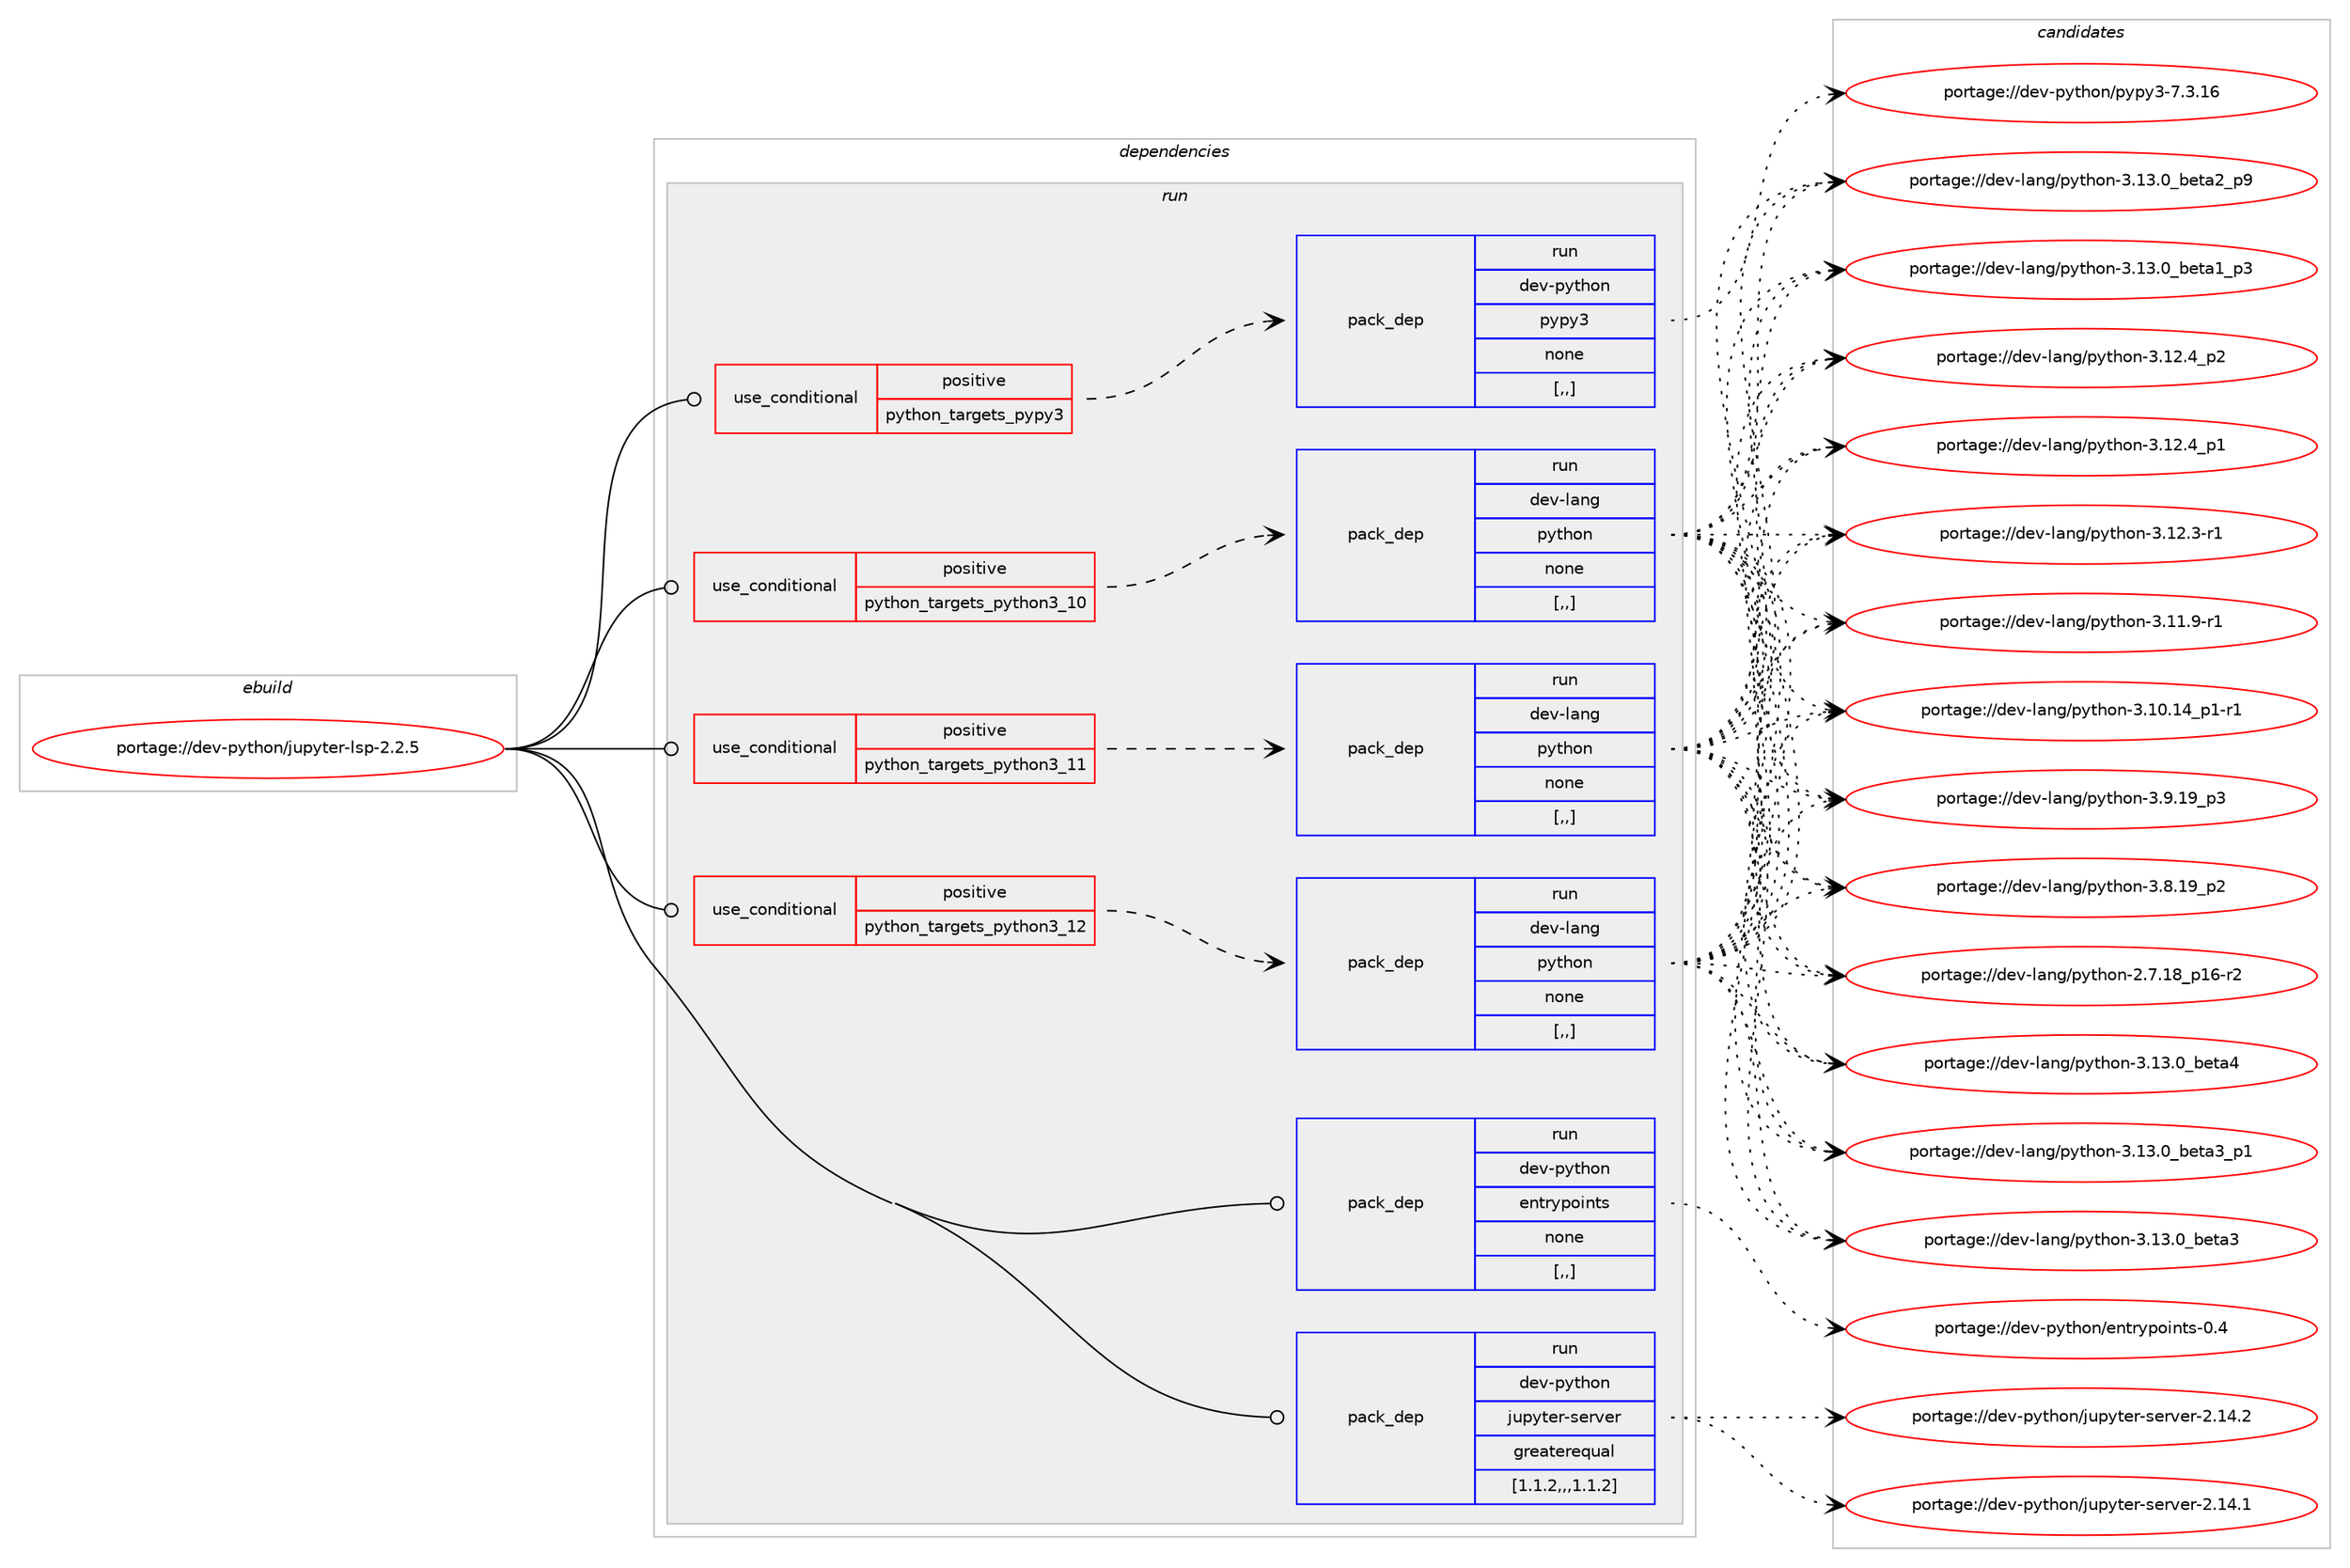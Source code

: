 digraph prolog {

# *************
# Graph options
# *************

newrank=true;
concentrate=true;
compound=true;
graph [rankdir=LR,fontname=Helvetica,fontsize=10,ranksep=1.5];#, ranksep=2.5, nodesep=0.2];
edge  [arrowhead=vee];
node  [fontname=Helvetica,fontsize=10];

# **********
# The ebuild
# **********

subgraph cluster_leftcol {
color=gray;
label=<<i>ebuild</i>>;
id [label="portage://dev-python/jupyter-lsp-2.2.5", color=red, width=4, href="../dev-python/jupyter-lsp-2.2.5.svg"];
}

# ****************
# The dependencies
# ****************

subgraph cluster_midcol {
color=gray;
label=<<i>dependencies</i>>;
subgraph cluster_compile {
fillcolor="#eeeeee";
style=filled;
label=<<i>compile</i>>;
}
subgraph cluster_compileandrun {
fillcolor="#eeeeee";
style=filled;
label=<<i>compile and run</i>>;
}
subgraph cluster_run {
fillcolor="#eeeeee";
style=filled;
label=<<i>run</i>>;
subgraph cond34323 {
dependency150076 [label=<<TABLE BORDER="0" CELLBORDER="1" CELLSPACING="0" CELLPADDING="4"><TR><TD ROWSPAN="3" CELLPADDING="10">use_conditional</TD></TR><TR><TD>positive</TD></TR><TR><TD>python_targets_pypy3</TD></TR></TABLE>>, shape=none, color=red];
subgraph pack114500 {
dependency150077 [label=<<TABLE BORDER="0" CELLBORDER="1" CELLSPACING="0" CELLPADDING="4" WIDTH="220"><TR><TD ROWSPAN="6" CELLPADDING="30">pack_dep</TD></TR><TR><TD WIDTH="110">run</TD></TR><TR><TD>dev-python</TD></TR><TR><TD>pypy3</TD></TR><TR><TD>none</TD></TR><TR><TD>[,,]</TD></TR></TABLE>>, shape=none, color=blue];
}
dependency150076:e -> dependency150077:w [weight=20,style="dashed",arrowhead="vee"];
}
id:e -> dependency150076:w [weight=20,style="solid",arrowhead="odot"];
subgraph cond34324 {
dependency150078 [label=<<TABLE BORDER="0" CELLBORDER="1" CELLSPACING="0" CELLPADDING="4"><TR><TD ROWSPAN="3" CELLPADDING="10">use_conditional</TD></TR><TR><TD>positive</TD></TR><TR><TD>python_targets_python3_10</TD></TR></TABLE>>, shape=none, color=red];
subgraph pack114501 {
dependency150079 [label=<<TABLE BORDER="0" CELLBORDER="1" CELLSPACING="0" CELLPADDING="4" WIDTH="220"><TR><TD ROWSPAN="6" CELLPADDING="30">pack_dep</TD></TR><TR><TD WIDTH="110">run</TD></TR><TR><TD>dev-lang</TD></TR><TR><TD>python</TD></TR><TR><TD>none</TD></TR><TR><TD>[,,]</TD></TR></TABLE>>, shape=none, color=blue];
}
dependency150078:e -> dependency150079:w [weight=20,style="dashed",arrowhead="vee"];
}
id:e -> dependency150078:w [weight=20,style="solid",arrowhead="odot"];
subgraph cond34325 {
dependency150080 [label=<<TABLE BORDER="0" CELLBORDER="1" CELLSPACING="0" CELLPADDING="4"><TR><TD ROWSPAN="3" CELLPADDING="10">use_conditional</TD></TR><TR><TD>positive</TD></TR><TR><TD>python_targets_python3_11</TD></TR></TABLE>>, shape=none, color=red];
subgraph pack114502 {
dependency150081 [label=<<TABLE BORDER="0" CELLBORDER="1" CELLSPACING="0" CELLPADDING="4" WIDTH="220"><TR><TD ROWSPAN="6" CELLPADDING="30">pack_dep</TD></TR><TR><TD WIDTH="110">run</TD></TR><TR><TD>dev-lang</TD></TR><TR><TD>python</TD></TR><TR><TD>none</TD></TR><TR><TD>[,,]</TD></TR></TABLE>>, shape=none, color=blue];
}
dependency150080:e -> dependency150081:w [weight=20,style="dashed",arrowhead="vee"];
}
id:e -> dependency150080:w [weight=20,style="solid",arrowhead="odot"];
subgraph cond34326 {
dependency150082 [label=<<TABLE BORDER="0" CELLBORDER="1" CELLSPACING="0" CELLPADDING="4"><TR><TD ROWSPAN="3" CELLPADDING="10">use_conditional</TD></TR><TR><TD>positive</TD></TR><TR><TD>python_targets_python3_12</TD></TR></TABLE>>, shape=none, color=red];
subgraph pack114503 {
dependency150083 [label=<<TABLE BORDER="0" CELLBORDER="1" CELLSPACING="0" CELLPADDING="4" WIDTH="220"><TR><TD ROWSPAN="6" CELLPADDING="30">pack_dep</TD></TR><TR><TD WIDTH="110">run</TD></TR><TR><TD>dev-lang</TD></TR><TR><TD>python</TD></TR><TR><TD>none</TD></TR><TR><TD>[,,]</TD></TR></TABLE>>, shape=none, color=blue];
}
dependency150082:e -> dependency150083:w [weight=20,style="dashed",arrowhead="vee"];
}
id:e -> dependency150082:w [weight=20,style="solid",arrowhead="odot"];
subgraph pack114504 {
dependency150084 [label=<<TABLE BORDER="0" CELLBORDER="1" CELLSPACING="0" CELLPADDING="4" WIDTH="220"><TR><TD ROWSPAN="6" CELLPADDING="30">pack_dep</TD></TR><TR><TD WIDTH="110">run</TD></TR><TR><TD>dev-python</TD></TR><TR><TD>entrypoints</TD></TR><TR><TD>none</TD></TR><TR><TD>[,,]</TD></TR></TABLE>>, shape=none, color=blue];
}
id:e -> dependency150084:w [weight=20,style="solid",arrowhead="odot"];
subgraph pack114505 {
dependency150085 [label=<<TABLE BORDER="0" CELLBORDER="1" CELLSPACING="0" CELLPADDING="4" WIDTH="220"><TR><TD ROWSPAN="6" CELLPADDING="30">pack_dep</TD></TR><TR><TD WIDTH="110">run</TD></TR><TR><TD>dev-python</TD></TR><TR><TD>jupyter-server</TD></TR><TR><TD>greaterequal</TD></TR><TR><TD>[1.1.2,,,1.1.2]</TD></TR></TABLE>>, shape=none, color=blue];
}
id:e -> dependency150085:w [weight=20,style="solid",arrowhead="odot"];
}
}

# **************
# The candidates
# **************

subgraph cluster_choices {
rank=same;
color=gray;
label=<<i>candidates</i>>;

subgraph choice114500 {
color=black;
nodesep=1;
choice10010111845112121116104111110471121211121215145554651464954 [label="portage://dev-python/pypy3-7.3.16", color=red, width=4,href="../dev-python/pypy3-7.3.16.svg"];
dependency150077:e -> choice10010111845112121116104111110471121211121215145554651464954:w [style=dotted,weight="100"];
}
subgraph choice114501 {
color=black;
nodesep=1;
choice1001011184510897110103471121211161041111104551464951464895981011169752 [label="portage://dev-lang/python-3.13.0_beta4", color=red, width=4,href="../dev-lang/python-3.13.0_beta4.svg"];
choice10010111845108971101034711212111610411111045514649514648959810111697519511249 [label="portage://dev-lang/python-3.13.0_beta3_p1", color=red, width=4,href="../dev-lang/python-3.13.0_beta3_p1.svg"];
choice1001011184510897110103471121211161041111104551464951464895981011169751 [label="portage://dev-lang/python-3.13.0_beta3", color=red, width=4,href="../dev-lang/python-3.13.0_beta3.svg"];
choice10010111845108971101034711212111610411111045514649514648959810111697509511257 [label="portage://dev-lang/python-3.13.0_beta2_p9", color=red, width=4,href="../dev-lang/python-3.13.0_beta2_p9.svg"];
choice10010111845108971101034711212111610411111045514649514648959810111697499511251 [label="portage://dev-lang/python-3.13.0_beta1_p3", color=red, width=4,href="../dev-lang/python-3.13.0_beta1_p3.svg"];
choice100101118451089711010347112121116104111110455146495046529511250 [label="portage://dev-lang/python-3.12.4_p2", color=red, width=4,href="../dev-lang/python-3.12.4_p2.svg"];
choice100101118451089711010347112121116104111110455146495046529511249 [label="portage://dev-lang/python-3.12.4_p1", color=red, width=4,href="../dev-lang/python-3.12.4_p1.svg"];
choice100101118451089711010347112121116104111110455146495046514511449 [label="portage://dev-lang/python-3.12.3-r1", color=red, width=4,href="../dev-lang/python-3.12.3-r1.svg"];
choice100101118451089711010347112121116104111110455146494946574511449 [label="portage://dev-lang/python-3.11.9-r1", color=red, width=4,href="../dev-lang/python-3.11.9-r1.svg"];
choice100101118451089711010347112121116104111110455146494846495295112494511449 [label="portage://dev-lang/python-3.10.14_p1-r1", color=red, width=4,href="../dev-lang/python-3.10.14_p1-r1.svg"];
choice100101118451089711010347112121116104111110455146574649579511251 [label="portage://dev-lang/python-3.9.19_p3", color=red, width=4,href="../dev-lang/python-3.9.19_p3.svg"];
choice100101118451089711010347112121116104111110455146564649579511250 [label="portage://dev-lang/python-3.8.19_p2", color=red, width=4,href="../dev-lang/python-3.8.19_p2.svg"];
choice100101118451089711010347112121116104111110455046554649569511249544511450 [label="portage://dev-lang/python-2.7.18_p16-r2", color=red, width=4,href="../dev-lang/python-2.7.18_p16-r2.svg"];
dependency150079:e -> choice1001011184510897110103471121211161041111104551464951464895981011169752:w [style=dotted,weight="100"];
dependency150079:e -> choice10010111845108971101034711212111610411111045514649514648959810111697519511249:w [style=dotted,weight="100"];
dependency150079:e -> choice1001011184510897110103471121211161041111104551464951464895981011169751:w [style=dotted,weight="100"];
dependency150079:e -> choice10010111845108971101034711212111610411111045514649514648959810111697509511257:w [style=dotted,weight="100"];
dependency150079:e -> choice10010111845108971101034711212111610411111045514649514648959810111697499511251:w [style=dotted,weight="100"];
dependency150079:e -> choice100101118451089711010347112121116104111110455146495046529511250:w [style=dotted,weight="100"];
dependency150079:e -> choice100101118451089711010347112121116104111110455146495046529511249:w [style=dotted,weight="100"];
dependency150079:e -> choice100101118451089711010347112121116104111110455146495046514511449:w [style=dotted,weight="100"];
dependency150079:e -> choice100101118451089711010347112121116104111110455146494946574511449:w [style=dotted,weight="100"];
dependency150079:e -> choice100101118451089711010347112121116104111110455146494846495295112494511449:w [style=dotted,weight="100"];
dependency150079:e -> choice100101118451089711010347112121116104111110455146574649579511251:w [style=dotted,weight="100"];
dependency150079:e -> choice100101118451089711010347112121116104111110455146564649579511250:w [style=dotted,weight="100"];
dependency150079:e -> choice100101118451089711010347112121116104111110455046554649569511249544511450:w [style=dotted,weight="100"];
}
subgraph choice114502 {
color=black;
nodesep=1;
choice1001011184510897110103471121211161041111104551464951464895981011169752 [label="portage://dev-lang/python-3.13.0_beta4", color=red, width=4,href="../dev-lang/python-3.13.0_beta4.svg"];
choice10010111845108971101034711212111610411111045514649514648959810111697519511249 [label="portage://dev-lang/python-3.13.0_beta3_p1", color=red, width=4,href="../dev-lang/python-3.13.0_beta3_p1.svg"];
choice1001011184510897110103471121211161041111104551464951464895981011169751 [label="portage://dev-lang/python-3.13.0_beta3", color=red, width=4,href="../dev-lang/python-3.13.0_beta3.svg"];
choice10010111845108971101034711212111610411111045514649514648959810111697509511257 [label="portage://dev-lang/python-3.13.0_beta2_p9", color=red, width=4,href="../dev-lang/python-3.13.0_beta2_p9.svg"];
choice10010111845108971101034711212111610411111045514649514648959810111697499511251 [label="portage://dev-lang/python-3.13.0_beta1_p3", color=red, width=4,href="../dev-lang/python-3.13.0_beta1_p3.svg"];
choice100101118451089711010347112121116104111110455146495046529511250 [label="portage://dev-lang/python-3.12.4_p2", color=red, width=4,href="../dev-lang/python-3.12.4_p2.svg"];
choice100101118451089711010347112121116104111110455146495046529511249 [label="portage://dev-lang/python-3.12.4_p1", color=red, width=4,href="../dev-lang/python-3.12.4_p1.svg"];
choice100101118451089711010347112121116104111110455146495046514511449 [label="portage://dev-lang/python-3.12.3-r1", color=red, width=4,href="../dev-lang/python-3.12.3-r1.svg"];
choice100101118451089711010347112121116104111110455146494946574511449 [label="portage://dev-lang/python-3.11.9-r1", color=red, width=4,href="../dev-lang/python-3.11.9-r1.svg"];
choice100101118451089711010347112121116104111110455146494846495295112494511449 [label="portage://dev-lang/python-3.10.14_p1-r1", color=red, width=4,href="../dev-lang/python-3.10.14_p1-r1.svg"];
choice100101118451089711010347112121116104111110455146574649579511251 [label="portage://dev-lang/python-3.9.19_p3", color=red, width=4,href="../dev-lang/python-3.9.19_p3.svg"];
choice100101118451089711010347112121116104111110455146564649579511250 [label="portage://dev-lang/python-3.8.19_p2", color=red, width=4,href="../dev-lang/python-3.8.19_p2.svg"];
choice100101118451089711010347112121116104111110455046554649569511249544511450 [label="portage://dev-lang/python-2.7.18_p16-r2", color=red, width=4,href="../dev-lang/python-2.7.18_p16-r2.svg"];
dependency150081:e -> choice1001011184510897110103471121211161041111104551464951464895981011169752:w [style=dotted,weight="100"];
dependency150081:e -> choice10010111845108971101034711212111610411111045514649514648959810111697519511249:w [style=dotted,weight="100"];
dependency150081:e -> choice1001011184510897110103471121211161041111104551464951464895981011169751:w [style=dotted,weight="100"];
dependency150081:e -> choice10010111845108971101034711212111610411111045514649514648959810111697509511257:w [style=dotted,weight="100"];
dependency150081:e -> choice10010111845108971101034711212111610411111045514649514648959810111697499511251:w [style=dotted,weight="100"];
dependency150081:e -> choice100101118451089711010347112121116104111110455146495046529511250:w [style=dotted,weight="100"];
dependency150081:e -> choice100101118451089711010347112121116104111110455146495046529511249:w [style=dotted,weight="100"];
dependency150081:e -> choice100101118451089711010347112121116104111110455146495046514511449:w [style=dotted,weight="100"];
dependency150081:e -> choice100101118451089711010347112121116104111110455146494946574511449:w [style=dotted,weight="100"];
dependency150081:e -> choice100101118451089711010347112121116104111110455146494846495295112494511449:w [style=dotted,weight="100"];
dependency150081:e -> choice100101118451089711010347112121116104111110455146574649579511251:w [style=dotted,weight="100"];
dependency150081:e -> choice100101118451089711010347112121116104111110455146564649579511250:w [style=dotted,weight="100"];
dependency150081:e -> choice100101118451089711010347112121116104111110455046554649569511249544511450:w [style=dotted,weight="100"];
}
subgraph choice114503 {
color=black;
nodesep=1;
choice1001011184510897110103471121211161041111104551464951464895981011169752 [label="portage://dev-lang/python-3.13.0_beta4", color=red, width=4,href="../dev-lang/python-3.13.0_beta4.svg"];
choice10010111845108971101034711212111610411111045514649514648959810111697519511249 [label="portage://dev-lang/python-3.13.0_beta3_p1", color=red, width=4,href="../dev-lang/python-3.13.0_beta3_p1.svg"];
choice1001011184510897110103471121211161041111104551464951464895981011169751 [label="portage://dev-lang/python-3.13.0_beta3", color=red, width=4,href="../dev-lang/python-3.13.0_beta3.svg"];
choice10010111845108971101034711212111610411111045514649514648959810111697509511257 [label="portage://dev-lang/python-3.13.0_beta2_p9", color=red, width=4,href="../dev-lang/python-3.13.0_beta2_p9.svg"];
choice10010111845108971101034711212111610411111045514649514648959810111697499511251 [label="portage://dev-lang/python-3.13.0_beta1_p3", color=red, width=4,href="../dev-lang/python-3.13.0_beta1_p3.svg"];
choice100101118451089711010347112121116104111110455146495046529511250 [label="portage://dev-lang/python-3.12.4_p2", color=red, width=4,href="../dev-lang/python-3.12.4_p2.svg"];
choice100101118451089711010347112121116104111110455146495046529511249 [label="portage://dev-lang/python-3.12.4_p1", color=red, width=4,href="../dev-lang/python-3.12.4_p1.svg"];
choice100101118451089711010347112121116104111110455146495046514511449 [label="portage://dev-lang/python-3.12.3-r1", color=red, width=4,href="../dev-lang/python-3.12.3-r1.svg"];
choice100101118451089711010347112121116104111110455146494946574511449 [label="portage://dev-lang/python-3.11.9-r1", color=red, width=4,href="../dev-lang/python-3.11.9-r1.svg"];
choice100101118451089711010347112121116104111110455146494846495295112494511449 [label="portage://dev-lang/python-3.10.14_p1-r1", color=red, width=4,href="../dev-lang/python-3.10.14_p1-r1.svg"];
choice100101118451089711010347112121116104111110455146574649579511251 [label="portage://dev-lang/python-3.9.19_p3", color=red, width=4,href="../dev-lang/python-3.9.19_p3.svg"];
choice100101118451089711010347112121116104111110455146564649579511250 [label="portage://dev-lang/python-3.8.19_p2", color=red, width=4,href="../dev-lang/python-3.8.19_p2.svg"];
choice100101118451089711010347112121116104111110455046554649569511249544511450 [label="portage://dev-lang/python-2.7.18_p16-r2", color=red, width=4,href="../dev-lang/python-2.7.18_p16-r2.svg"];
dependency150083:e -> choice1001011184510897110103471121211161041111104551464951464895981011169752:w [style=dotted,weight="100"];
dependency150083:e -> choice10010111845108971101034711212111610411111045514649514648959810111697519511249:w [style=dotted,weight="100"];
dependency150083:e -> choice1001011184510897110103471121211161041111104551464951464895981011169751:w [style=dotted,weight="100"];
dependency150083:e -> choice10010111845108971101034711212111610411111045514649514648959810111697509511257:w [style=dotted,weight="100"];
dependency150083:e -> choice10010111845108971101034711212111610411111045514649514648959810111697499511251:w [style=dotted,weight="100"];
dependency150083:e -> choice100101118451089711010347112121116104111110455146495046529511250:w [style=dotted,weight="100"];
dependency150083:e -> choice100101118451089711010347112121116104111110455146495046529511249:w [style=dotted,weight="100"];
dependency150083:e -> choice100101118451089711010347112121116104111110455146495046514511449:w [style=dotted,weight="100"];
dependency150083:e -> choice100101118451089711010347112121116104111110455146494946574511449:w [style=dotted,weight="100"];
dependency150083:e -> choice100101118451089711010347112121116104111110455146494846495295112494511449:w [style=dotted,weight="100"];
dependency150083:e -> choice100101118451089711010347112121116104111110455146574649579511251:w [style=dotted,weight="100"];
dependency150083:e -> choice100101118451089711010347112121116104111110455146564649579511250:w [style=dotted,weight="100"];
dependency150083:e -> choice100101118451089711010347112121116104111110455046554649569511249544511450:w [style=dotted,weight="100"];
}
subgraph choice114504 {
color=black;
nodesep=1;
choice100101118451121211161041111104710111011611412111211110511011611545484652 [label="portage://dev-python/entrypoints-0.4", color=red, width=4,href="../dev-python/entrypoints-0.4.svg"];
dependency150084:e -> choice100101118451121211161041111104710111011611412111211110511011611545484652:w [style=dotted,weight="100"];
}
subgraph choice114505 {
color=black;
nodesep=1;
choice10010111845112121116104111110471061171121211161011144511510111411810111445504649524650 [label="portage://dev-python/jupyter-server-2.14.2", color=red, width=4,href="../dev-python/jupyter-server-2.14.2.svg"];
choice10010111845112121116104111110471061171121211161011144511510111411810111445504649524649 [label="portage://dev-python/jupyter-server-2.14.1", color=red, width=4,href="../dev-python/jupyter-server-2.14.1.svg"];
dependency150085:e -> choice10010111845112121116104111110471061171121211161011144511510111411810111445504649524650:w [style=dotted,weight="100"];
dependency150085:e -> choice10010111845112121116104111110471061171121211161011144511510111411810111445504649524649:w [style=dotted,weight="100"];
}
}

}
